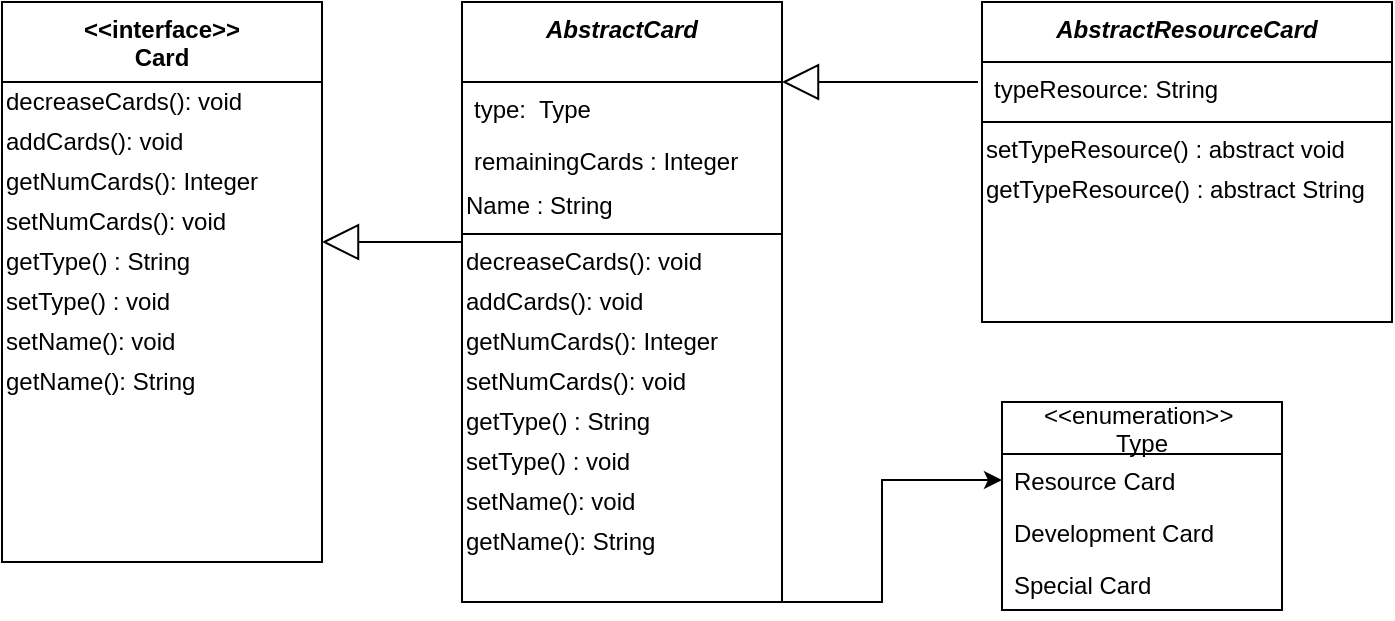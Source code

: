 <mxfile version="14.5.3" type="device"><diagram id="C5RBs43oDa-KdzZeNtuy" name="Page-1"><mxGraphModel dx="1038" dy="580" grid="1" gridSize="10" guides="1" tooltips="1" connect="1" arrows="1" fold="1" page="1" pageScale="1" pageWidth="827" pageHeight="1169" math="0" shadow="0"><root><mxCell id="WIyWlLk6GJQsqaUBKTNV-0"/><mxCell id="WIyWlLk6GJQsqaUBKTNV-1" parent="WIyWlLk6GJQsqaUBKTNV-0"/><mxCell id="zkfFHV4jXpPFQw0GAbJ--0" value="&lt;&lt;interface&gt;&gt;&#10;Card&#10;" style="swimlane;fontStyle=1;align=center;verticalAlign=top;childLayout=stackLayout;horizontal=1;startSize=40;horizontalStack=0;resizeParent=1;resizeLast=0;collapsible=1;marginBottom=0;rounded=0;shadow=0;strokeWidth=1;" parent="WIyWlLk6GJQsqaUBKTNV-1" vertex="1"><mxGeometry x="80" y="80" width="160" height="280" as="geometry"><mxRectangle x="230" y="140" width="160" height="26" as="alternateBounds"/></mxGeometry></mxCell><mxCell id="oXJW4omZCkDiBcGR4fdL-1" value="decreaseCards(): void" style="text;html=1;align=left;verticalAlign=middle;resizable=0;points=[];autosize=1;" vertex="1" parent="zkfFHV4jXpPFQw0GAbJ--0"><mxGeometry y="40" width="160" height="20" as="geometry"/></mxCell><mxCell id="oXJW4omZCkDiBcGR4fdL-2" value="addCards(): void" style="text;html=1;align=left;verticalAlign=middle;resizable=0;points=[];autosize=1;" vertex="1" parent="zkfFHV4jXpPFQw0GAbJ--0"><mxGeometry y="60" width="160" height="20" as="geometry"/></mxCell><mxCell id="oXJW4omZCkDiBcGR4fdL-3" value="getNumCards(): Integer" style="text;html=1;align=left;verticalAlign=middle;resizable=0;points=[];autosize=1;" vertex="1" parent="zkfFHV4jXpPFQw0GAbJ--0"><mxGeometry y="80" width="160" height="20" as="geometry"/></mxCell><mxCell id="oXJW4omZCkDiBcGR4fdL-11" value="setNumCards(): void" style="text;html=1;align=left;verticalAlign=middle;resizable=0;points=[];autosize=1;" vertex="1" parent="zkfFHV4jXpPFQw0GAbJ--0"><mxGeometry y="100" width="160" height="20" as="geometry"/></mxCell><mxCell id="oXJW4omZCkDiBcGR4fdL-8" value="getType() : String" style="text;html=1;align=left;verticalAlign=middle;resizable=0;points=[];autosize=1;" vertex="1" parent="zkfFHV4jXpPFQw0GAbJ--0"><mxGeometry y="120" width="160" height="20" as="geometry"/></mxCell><mxCell id="oXJW4omZCkDiBcGR4fdL-9" value="setType() : void" style="text;html=1;align=left;verticalAlign=middle;resizable=0;points=[];autosize=1;" vertex="1" parent="zkfFHV4jXpPFQw0GAbJ--0"><mxGeometry y="140" width="160" height="20" as="geometry"/></mxCell><mxCell id="oXJW4omZCkDiBcGR4fdL-12" value="setName(): void" style="text;html=1;align=left;verticalAlign=middle;resizable=0;points=[];autosize=1;" vertex="1" parent="zkfFHV4jXpPFQw0GAbJ--0"><mxGeometry y="160" width="160" height="20" as="geometry"/></mxCell><mxCell id="oXJW4omZCkDiBcGR4fdL-13" value="getName(): String" style="text;html=1;align=left;verticalAlign=middle;resizable=0;points=[];autosize=1;" vertex="1" parent="zkfFHV4jXpPFQw0GAbJ--0"><mxGeometry y="180" width="160" height="20" as="geometry"/></mxCell><mxCell id="zkfFHV4jXpPFQw0GAbJ--17" value="AbstractResourceCard" style="swimlane;fontStyle=3;align=center;verticalAlign=top;childLayout=stackLayout;horizontal=1;startSize=30;horizontalStack=0;resizeParent=1;resizeLast=0;collapsible=1;marginBottom=0;rounded=0;shadow=0;strokeWidth=1;" parent="WIyWlLk6GJQsqaUBKTNV-1" vertex="1"><mxGeometry x="570" y="80" width="205" height="160" as="geometry"><mxRectangle x="550" y="140" width="160" height="26" as="alternateBounds"/></mxGeometry></mxCell><mxCell id="zkfFHV4jXpPFQw0GAbJ--18" value="typeResource: String" style="text;align=left;verticalAlign=top;spacingLeft=4;spacingRight=4;overflow=hidden;rotatable=0;points=[[0,0.5],[1,0.5]];portConstraint=eastwest;" parent="zkfFHV4jXpPFQw0GAbJ--17" vertex="1"><mxGeometry y="30" width="205" height="26" as="geometry"/></mxCell><mxCell id="zkfFHV4jXpPFQw0GAbJ--23" value="" style="line;html=1;strokeWidth=1;align=left;verticalAlign=middle;spacingTop=-1;spacingLeft=3;spacingRight=3;rotatable=0;labelPosition=right;points=[];portConstraint=eastwest;" parent="zkfFHV4jXpPFQw0GAbJ--17" vertex="1"><mxGeometry y="56" width="205" height="8" as="geometry"/></mxCell><mxCell id="oXJW4omZCkDiBcGR4fdL-39" value="setTypeResource() : abstract void" style="text;html=1;align=left;verticalAlign=middle;resizable=0;points=[];autosize=1;" vertex="1" parent="zkfFHV4jXpPFQw0GAbJ--17"><mxGeometry y="64" width="205" height="20" as="geometry"/></mxCell><mxCell id="oXJW4omZCkDiBcGR4fdL-41" value="getTypeResource() : abstract String" style="text;html=1;align=left;verticalAlign=middle;resizable=0;points=[];autosize=1;" vertex="1" parent="zkfFHV4jXpPFQw0GAbJ--17"><mxGeometry y="84" width="205" height="20" as="geometry"/></mxCell><mxCell id="oXJW4omZCkDiBcGR4fdL-5" value="" style="endArrow=block;endSize=16;endFill=0;html=1;entryX=1;entryY=0.5;entryDx=0;entryDy=0;" edge="1" parent="WIyWlLk6GJQsqaUBKTNV-1"><mxGeometry x="0.02" width="160" relative="1" as="geometry"><mxPoint x="568" y="120" as="sourcePoint"/><mxPoint x="470" y="120" as="targetPoint"/><Array as="points"/><mxPoint as="offset"/></mxGeometry></mxCell><mxCell id="oXJW4omZCkDiBcGR4fdL-38" style="edgeStyle=orthogonalEdgeStyle;rounded=0;orthogonalLoop=1;jettySize=auto;html=1;exitX=1;exitY=1;exitDx=0;exitDy=0;entryX=0;entryY=0.5;entryDx=0;entryDy=0;" edge="1" parent="WIyWlLk6GJQsqaUBKTNV-1" source="oXJW4omZCkDiBcGR4fdL-18" target="oXJW4omZCkDiBcGR4fdL-33"><mxGeometry relative="1" as="geometry"><Array as="points"><mxPoint x="520" y="380"/><mxPoint x="520" y="319"/></Array></mxGeometry></mxCell><mxCell id="oXJW4omZCkDiBcGR4fdL-18" value="AbstractCard" style="swimlane;fontStyle=3;align=center;verticalAlign=top;childLayout=stackLayout;horizontal=1;startSize=40;horizontalStack=0;resizeParent=1;resizeLast=0;collapsible=1;marginBottom=0;rounded=0;shadow=0;strokeWidth=1;" vertex="1" parent="WIyWlLk6GJQsqaUBKTNV-1"><mxGeometry x="310" y="80" width="160" height="300" as="geometry"><mxRectangle x="230" y="140" width="160" height="26" as="alternateBounds"/></mxGeometry></mxCell><mxCell id="oXJW4omZCkDiBcGR4fdL-19" value="type:  Type" style="text;align=left;verticalAlign=top;spacingLeft=4;spacingRight=4;overflow=hidden;rotatable=0;points=[[0,0.5],[1,0.5]];portConstraint=eastwest;" vertex="1" parent="oXJW4omZCkDiBcGR4fdL-18"><mxGeometry y="40" width="160" height="26" as="geometry"/></mxCell><mxCell id="oXJW4omZCkDiBcGR4fdL-20" value="remainingCards : Integer" style="text;align=left;verticalAlign=top;spacingLeft=4;spacingRight=4;overflow=hidden;rotatable=0;points=[[0,0.5],[1,0.5]];portConstraint=eastwest;rounded=0;shadow=0;html=0;" vertex="1" parent="oXJW4omZCkDiBcGR4fdL-18"><mxGeometry y="66" width="160" height="26" as="geometry"/></mxCell><mxCell id="oXJW4omZCkDiBcGR4fdL-21" value="Name : String" style="text;html=1;align=left;verticalAlign=middle;resizable=0;points=[];autosize=1;" vertex="1" parent="oXJW4omZCkDiBcGR4fdL-18"><mxGeometry y="92" width="160" height="20" as="geometry"/></mxCell><mxCell id="oXJW4omZCkDiBcGR4fdL-22" value="" style="line;html=1;strokeWidth=1;align=left;verticalAlign=middle;spacingTop=-1;spacingLeft=3;spacingRight=3;rotatable=0;labelPosition=right;points=[];portConstraint=eastwest;" vertex="1" parent="oXJW4omZCkDiBcGR4fdL-18"><mxGeometry y="112" width="160" height="8" as="geometry"/></mxCell><mxCell id="oXJW4omZCkDiBcGR4fdL-23" value="decreaseCards(): void" style="text;html=1;align=left;verticalAlign=middle;resizable=0;points=[];autosize=1;" vertex="1" parent="oXJW4omZCkDiBcGR4fdL-18"><mxGeometry y="120" width="160" height="20" as="geometry"/></mxCell><mxCell id="oXJW4omZCkDiBcGR4fdL-24" value="addCards(): void" style="text;html=1;align=left;verticalAlign=middle;resizable=0;points=[];autosize=1;" vertex="1" parent="oXJW4omZCkDiBcGR4fdL-18"><mxGeometry y="140" width="160" height="20" as="geometry"/></mxCell><mxCell id="oXJW4omZCkDiBcGR4fdL-25" value="getNumCards(): Integer" style="text;html=1;align=left;verticalAlign=middle;resizable=0;points=[];autosize=1;" vertex="1" parent="oXJW4omZCkDiBcGR4fdL-18"><mxGeometry y="160" width="160" height="20" as="geometry"/></mxCell><mxCell id="oXJW4omZCkDiBcGR4fdL-26" value="setNumCards(): void" style="text;html=1;align=left;verticalAlign=middle;resizable=0;points=[];autosize=1;" vertex="1" parent="oXJW4omZCkDiBcGR4fdL-18"><mxGeometry y="180" width="160" height="20" as="geometry"/></mxCell><mxCell id="oXJW4omZCkDiBcGR4fdL-27" value="getType() : String" style="text;html=1;align=left;verticalAlign=middle;resizable=0;points=[];autosize=1;" vertex="1" parent="oXJW4omZCkDiBcGR4fdL-18"><mxGeometry y="200" width="160" height="20" as="geometry"/></mxCell><mxCell id="oXJW4omZCkDiBcGR4fdL-28" value="setType() : void" style="text;html=1;align=left;verticalAlign=middle;resizable=0;points=[];autosize=1;" vertex="1" parent="oXJW4omZCkDiBcGR4fdL-18"><mxGeometry y="220" width="160" height="20" as="geometry"/></mxCell><mxCell id="oXJW4omZCkDiBcGR4fdL-29" value="setName(): void" style="text;html=1;align=left;verticalAlign=middle;resizable=0;points=[];autosize=1;" vertex="1" parent="oXJW4omZCkDiBcGR4fdL-18"><mxGeometry y="240" width="160" height="20" as="geometry"/></mxCell><mxCell id="oXJW4omZCkDiBcGR4fdL-30" value="getName(): String" style="text;html=1;align=left;verticalAlign=middle;resizable=0;points=[];autosize=1;" vertex="1" parent="oXJW4omZCkDiBcGR4fdL-18"><mxGeometry y="260" width="160" height="20" as="geometry"/></mxCell><mxCell id="oXJW4omZCkDiBcGR4fdL-32" value="&lt;&lt;enumeration&gt;&gt; &#10;Type" style="swimlane;fontStyle=0;childLayout=stackLayout;horizontal=1;startSize=26;fillColor=none;horizontalStack=0;resizeParent=1;resizeParentMax=0;resizeLast=0;collapsible=1;marginBottom=0;align=center;" vertex="1" parent="WIyWlLk6GJQsqaUBKTNV-1"><mxGeometry x="580" y="280" width="140" height="104" as="geometry"/></mxCell><mxCell id="oXJW4omZCkDiBcGR4fdL-33" value="Resource Card" style="text;strokeColor=none;fillColor=none;align=left;verticalAlign=top;spacingLeft=4;spacingRight=4;overflow=hidden;rotatable=0;points=[[0,0.5],[1,0.5]];portConstraint=eastwest;" vertex="1" parent="oXJW4omZCkDiBcGR4fdL-32"><mxGeometry y="26" width="140" height="26" as="geometry"/></mxCell><mxCell id="oXJW4omZCkDiBcGR4fdL-34" value="Development Card" style="text;strokeColor=none;fillColor=none;align=left;verticalAlign=top;spacingLeft=4;spacingRight=4;overflow=hidden;rotatable=0;points=[[0,0.5],[1,0.5]];portConstraint=eastwest;" vertex="1" parent="oXJW4omZCkDiBcGR4fdL-32"><mxGeometry y="52" width="140" height="26" as="geometry"/></mxCell><mxCell id="oXJW4omZCkDiBcGR4fdL-35" value="Special Card" style="text;strokeColor=none;fillColor=none;align=left;verticalAlign=top;spacingLeft=4;spacingRight=4;overflow=hidden;rotatable=0;points=[[0,0.5],[1,0.5]];portConstraint=eastwest;" vertex="1" parent="oXJW4omZCkDiBcGR4fdL-32"><mxGeometry y="78" width="140" height="26" as="geometry"/></mxCell><mxCell id="oXJW4omZCkDiBcGR4fdL-42" value="" style="endArrow=block;endSize=16;endFill=0;html=1;" edge="1" parent="WIyWlLk6GJQsqaUBKTNV-1"><mxGeometry x="-0.143" y="-50" width="160" relative="1" as="geometry"><mxPoint x="310" y="200" as="sourcePoint"/><mxPoint x="240" y="200" as="targetPoint"/><mxPoint as="offset"/></mxGeometry></mxCell></root></mxGraphModel></diagram></mxfile>